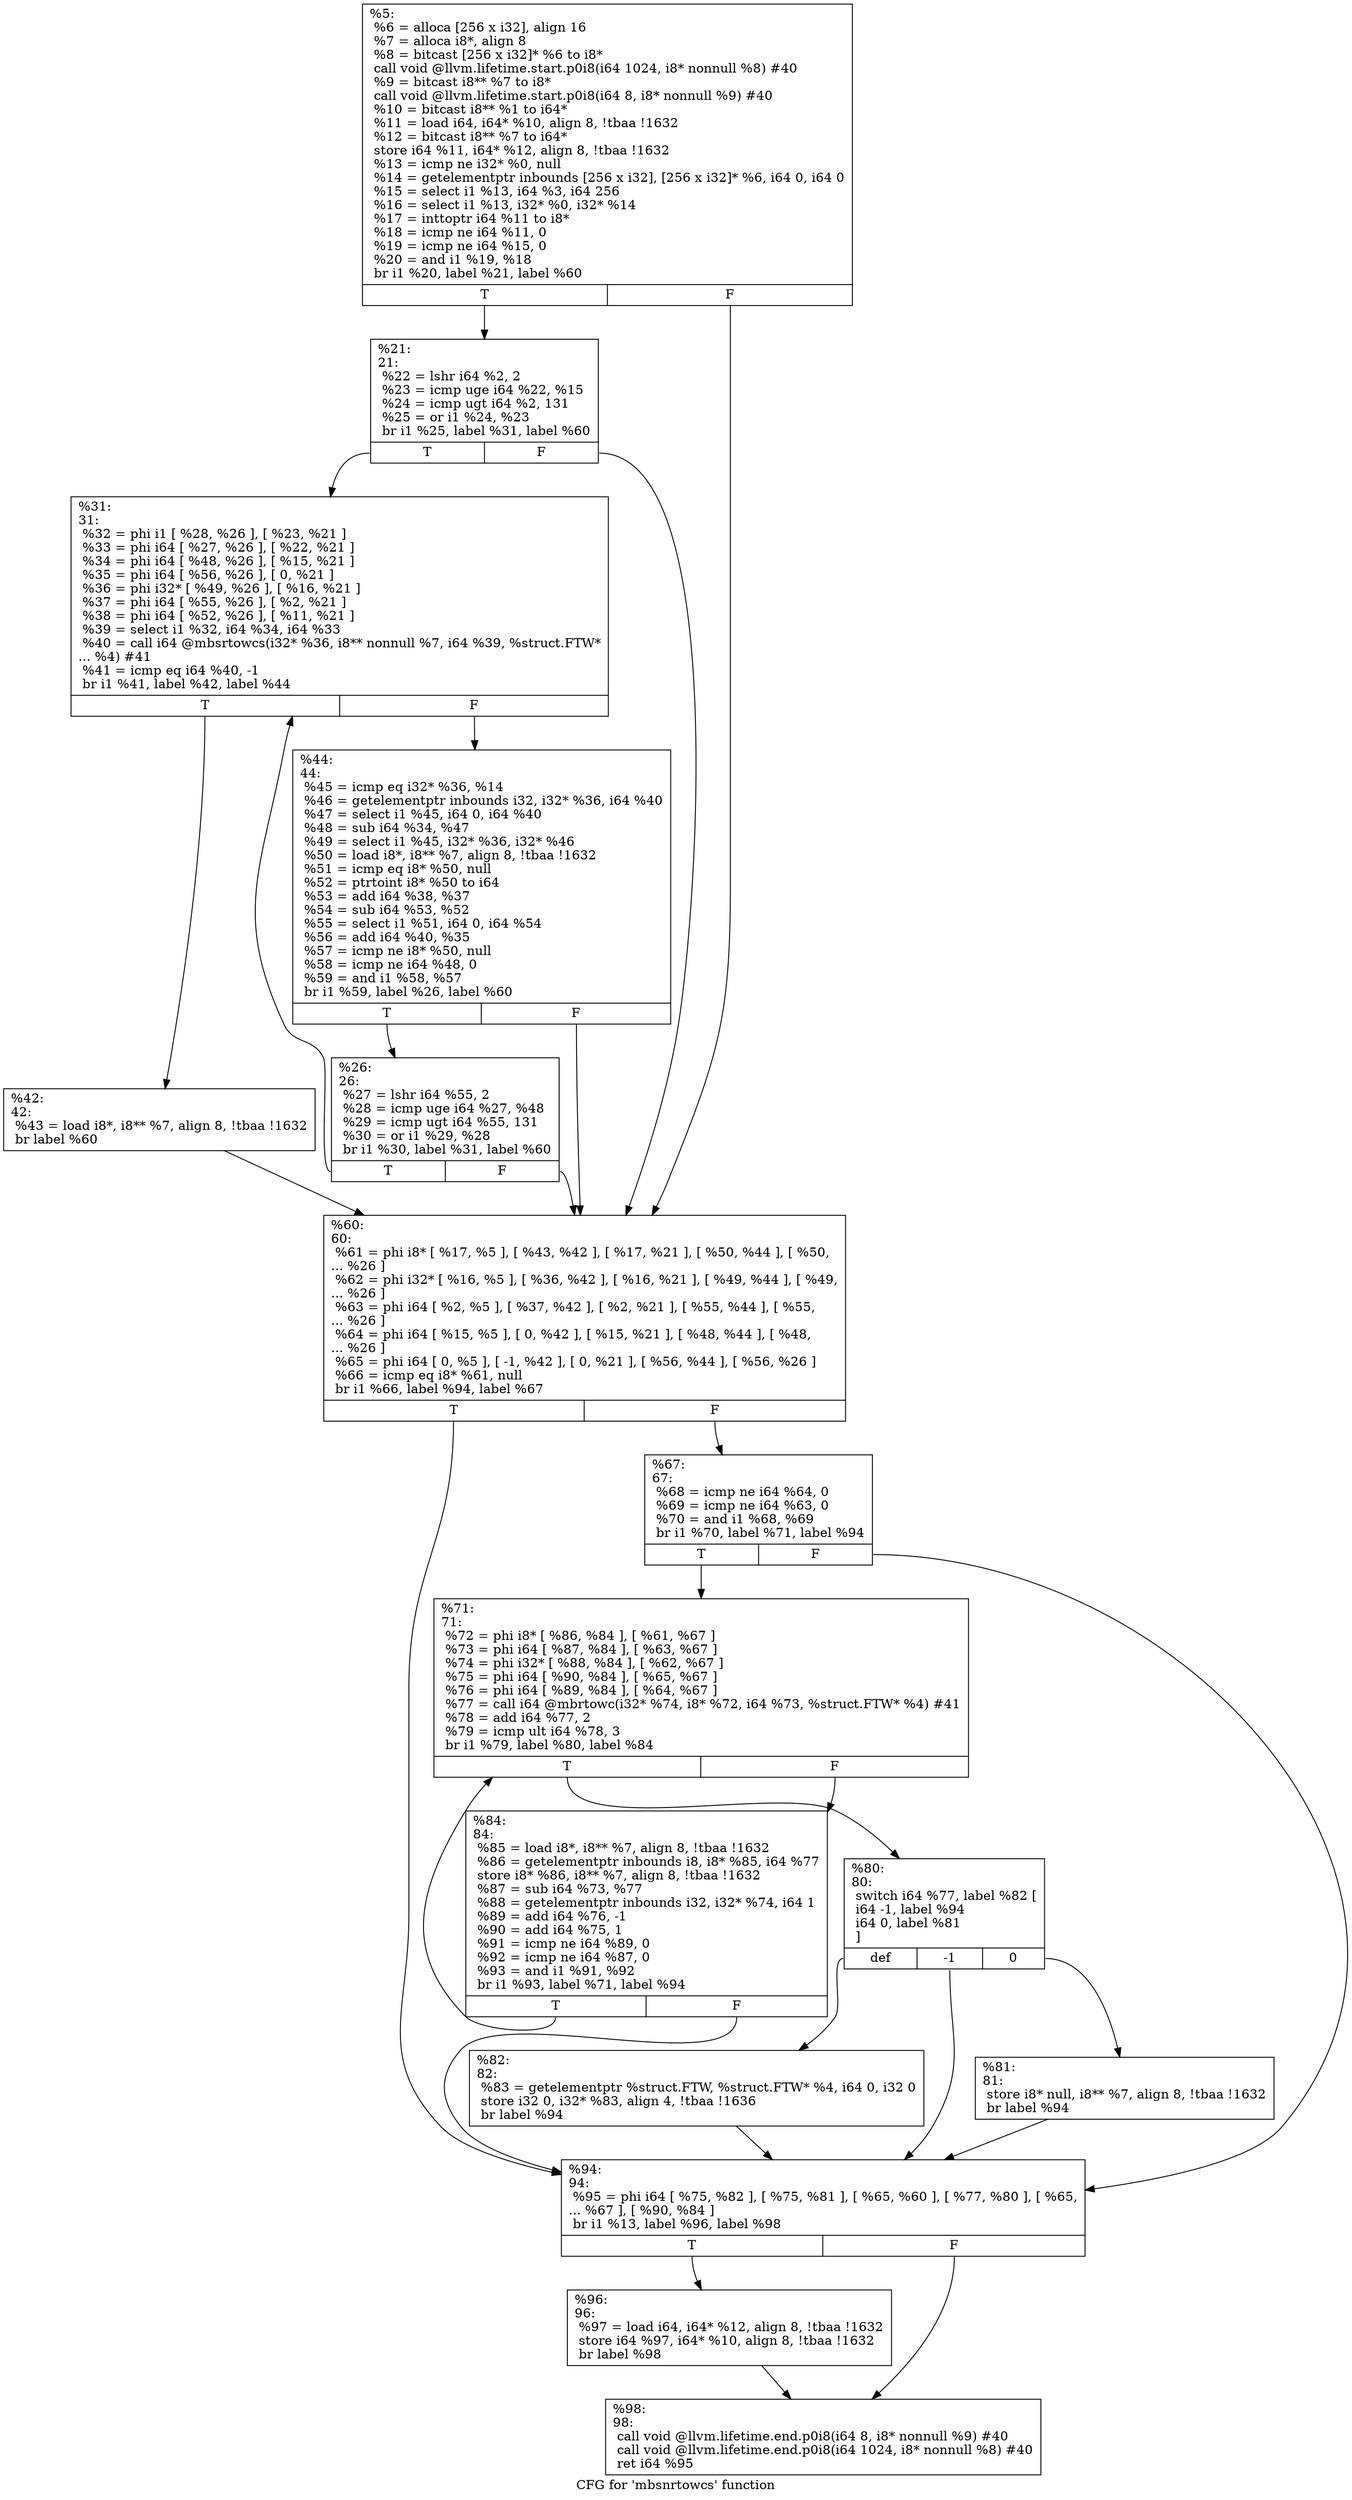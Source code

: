 digraph "CFG for 'mbsnrtowcs' function" {
	label="CFG for 'mbsnrtowcs' function";

	Node0x19ce0e0 [shape=record,label="{%5:\l  %6 = alloca [256 x i32], align 16\l  %7 = alloca i8*, align 8\l  %8 = bitcast [256 x i32]* %6 to i8*\l  call void @llvm.lifetime.start.p0i8(i64 1024, i8* nonnull %8) #40\l  %9 = bitcast i8** %7 to i8*\l  call void @llvm.lifetime.start.p0i8(i64 8, i8* nonnull %9) #40\l  %10 = bitcast i8** %1 to i64*\l  %11 = load i64, i64* %10, align 8, !tbaa !1632\l  %12 = bitcast i8** %7 to i64*\l  store i64 %11, i64* %12, align 8, !tbaa !1632\l  %13 = icmp ne i32* %0, null\l  %14 = getelementptr inbounds [256 x i32], [256 x i32]* %6, i64 0, i64 0\l  %15 = select i1 %13, i64 %3, i64 256\l  %16 = select i1 %13, i32* %0, i32* %14\l  %17 = inttoptr i64 %11 to i8*\l  %18 = icmp ne i64 %11, 0\l  %19 = icmp ne i64 %15, 0\l  %20 = and i1 %19, %18\l  br i1 %20, label %21, label %60\l|{<s0>T|<s1>F}}"];
	Node0x19ce0e0:s0 -> Node0x19ce290;
	Node0x19ce0e0:s1 -> Node0x19ce420;
	Node0x19ce290 [shape=record,label="{%21:\l21:                                               \l  %22 = lshr i64 %2, 2\l  %23 = icmp uge i64 %22, %15\l  %24 = icmp ugt i64 %2, 131\l  %25 = or i1 %24, %23\l  br i1 %25, label %31, label %60\l|{<s0>T|<s1>F}}"];
	Node0x19ce290:s0 -> Node0x19ce330;
	Node0x19ce290:s1 -> Node0x19ce420;
	Node0x19ce2e0 [shape=record,label="{%26:\l26:                                               \l  %27 = lshr i64 %55, 2\l  %28 = icmp uge i64 %27, %48\l  %29 = icmp ugt i64 %55, 131\l  %30 = or i1 %29, %28\l  br i1 %30, label %31, label %60\l|{<s0>T|<s1>F}}"];
	Node0x19ce2e0:s0 -> Node0x19ce330;
	Node0x19ce2e0:s1 -> Node0x19ce420;
	Node0x19ce330 [shape=record,label="{%31:\l31:                                               \l  %32 = phi i1 [ %28, %26 ], [ %23, %21 ]\l  %33 = phi i64 [ %27, %26 ], [ %22, %21 ]\l  %34 = phi i64 [ %48, %26 ], [ %15, %21 ]\l  %35 = phi i64 [ %56, %26 ], [ 0, %21 ]\l  %36 = phi i32* [ %49, %26 ], [ %16, %21 ]\l  %37 = phi i64 [ %55, %26 ], [ %2, %21 ]\l  %38 = phi i64 [ %52, %26 ], [ %11, %21 ]\l  %39 = select i1 %32, i64 %34, i64 %33\l  %40 = call i64 @mbsrtowcs(i32* %36, i8** nonnull %7, i64 %39, %struct.FTW*\l... %4) #41\l  %41 = icmp eq i64 %40, -1\l  br i1 %41, label %42, label %44\l|{<s0>T|<s1>F}}"];
	Node0x19ce330:s0 -> Node0x19ce380;
	Node0x19ce330:s1 -> Node0x19ce3d0;
	Node0x19ce380 [shape=record,label="{%42:\l42:                                               \l  %43 = load i8*, i8** %7, align 8, !tbaa !1632\l  br label %60\l}"];
	Node0x19ce380 -> Node0x19ce420;
	Node0x19ce3d0 [shape=record,label="{%44:\l44:                                               \l  %45 = icmp eq i32* %36, %14\l  %46 = getelementptr inbounds i32, i32* %36, i64 %40\l  %47 = select i1 %45, i64 0, i64 %40\l  %48 = sub i64 %34, %47\l  %49 = select i1 %45, i32* %36, i32* %46\l  %50 = load i8*, i8** %7, align 8, !tbaa !1632\l  %51 = icmp eq i8* %50, null\l  %52 = ptrtoint i8* %50 to i64\l  %53 = add i64 %38, %37\l  %54 = sub i64 %53, %52\l  %55 = select i1 %51, i64 0, i64 %54\l  %56 = add i64 %40, %35\l  %57 = icmp ne i8* %50, null\l  %58 = icmp ne i64 %48, 0\l  %59 = and i1 %58, %57\l  br i1 %59, label %26, label %60\l|{<s0>T|<s1>F}}"];
	Node0x19ce3d0:s0 -> Node0x19ce2e0;
	Node0x19ce3d0:s1 -> Node0x19ce420;
	Node0x19ce420 [shape=record,label="{%60:\l60:                                               \l  %61 = phi i8* [ %17, %5 ], [ %43, %42 ], [ %17, %21 ], [ %50, %44 ], [ %50,\l... %26 ]\l  %62 = phi i32* [ %16, %5 ], [ %36, %42 ], [ %16, %21 ], [ %49, %44 ], [ %49,\l... %26 ]\l  %63 = phi i64 [ %2, %5 ], [ %37, %42 ], [ %2, %21 ], [ %55, %44 ], [ %55,\l... %26 ]\l  %64 = phi i64 [ %15, %5 ], [ 0, %42 ], [ %15, %21 ], [ %48, %44 ], [ %48,\l... %26 ]\l  %65 = phi i64 [ 0, %5 ], [ -1, %42 ], [ 0, %21 ], [ %56, %44 ], [ %56, %26 ]\l  %66 = icmp eq i8* %61, null\l  br i1 %66, label %94, label %67\l|{<s0>T|<s1>F}}"];
	Node0x19ce420:s0 -> Node0x19ce650;
	Node0x19ce420:s1 -> Node0x19ce470;
	Node0x19ce470 [shape=record,label="{%67:\l67:                                               \l  %68 = icmp ne i64 %64, 0\l  %69 = icmp ne i64 %63, 0\l  %70 = and i1 %68, %69\l  br i1 %70, label %71, label %94\l|{<s0>T|<s1>F}}"];
	Node0x19ce470:s0 -> Node0x19ce4c0;
	Node0x19ce470:s1 -> Node0x19ce650;
	Node0x19ce4c0 [shape=record,label="{%71:\l71:                                               \l  %72 = phi i8* [ %86, %84 ], [ %61, %67 ]\l  %73 = phi i64 [ %87, %84 ], [ %63, %67 ]\l  %74 = phi i32* [ %88, %84 ], [ %62, %67 ]\l  %75 = phi i64 [ %90, %84 ], [ %65, %67 ]\l  %76 = phi i64 [ %89, %84 ], [ %64, %67 ]\l  %77 = call i64 @mbrtowc(i32* %74, i8* %72, i64 %73, %struct.FTW* %4) #41\l  %78 = add i64 %77, 2\l  %79 = icmp ult i64 %78, 3\l  br i1 %79, label %80, label %84\l|{<s0>T|<s1>F}}"];
	Node0x19ce4c0:s0 -> Node0x19ce510;
	Node0x19ce4c0:s1 -> Node0x19ce600;
	Node0x19ce510 [shape=record,label="{%80:\l80:                                               \l  switch i64 %77, label %82 [\l    i64 -1, label %94\l    i64 0, label %81\l  ]\l|{<s0>def|<s1>-1|<s2>0}}"];
	Node0x19ce510:s0 -> Node0x19ce5b0;
	Node0x19ce510:s1 -> Node0x19ce650;
	Node0x19ce510:s2 -> Node0x19ce560;
	Node0x19ce560 [shape=record,label="{%81:\l81:                                               \l  store i8* null, i8** %7, align 8, !tbaa !1632\l  br label %94\l}"];
	Node0x19ce560 -> Node0x19ce650;
	Node0x19ce5b0 [shape=record,label="{%82:\l82:                                               \l  %83 = getelementptr %struct.FTW, %struct.FTW* %4, i64 0, i32 0\l  store i32 0, i32* %83, align 4, !tbaa !1636\l  br label %94\l}"];
	Node0x19ce5b0 -> Node0x19ce650;
	Node0x19ce600 [shape=record,label="{%84:\l84:                                               \l  %85 = load i8*, i8** %7, align 8, !tbaa !1632\l  %86 = getelementptr inbounds i8, i8* %85, i64 %77\l  store i8* %86, i8** %7, align 8, !tbaa !1632\l  %87 = sub i64 %73, %77\l  %88 = getelementptr inbounds i32, i32* %74, i64 1\l  %89 = add i64 %76, -1\l  %90 = add i64 %75, 1\l  %91 = icmp ne i64 %89, 0\l  %92 = icmp ne i64 %87, 0\l  %93 = and i1 %91, %92\l  br i1 %93, label %71, label %94\l|{<s0>T|<s1>F}}"];
	Node0x19ce600:s0 -> Node0x19ce4c0;
	Node0x19ce600:s1 -> Node0x19ce650;
	Node0x19ce650 [shape=record,label="{%94:\l94:                                               \l  %95 = phi i64 [ %75, %82 ], [ %75, %81 ], [ %65, %60 ], [ %77, %80 ], [ %65,\l... %67 ], [ %90, %84 ]\l  br i1 %13, label %96, label %98\l|{<s0>T|<s1>F}}"];
	Node0x19ce650:s0 -> Node0x19ce6a0;
	Node0x19ce650:s1 -> Node0x19ce6f0;
	Node0x19ce6a0 [shape=record,label="{%96:\l96:                                               \l  %97 = load i64, i64* %12, align 8, !tbaa !1632\l  store i64 %97, i64* %10, align 8, !tbaa !1632\l  br label %98\l}"];
	Node0x19ce6a0 -> Node0x19ce6f0;
	Node0x19ce6f0 [shape=record,label="{%98:\l98:                                               \l  call void @llvm.lifetime.end.p0i8(i64 8, i8* nonnull %9) #40\l  call void @llvm.lifetime.end.p0i8(i64 1024, i8* nonnull %8) #40\l  ret i64 %95\l}"];
}
